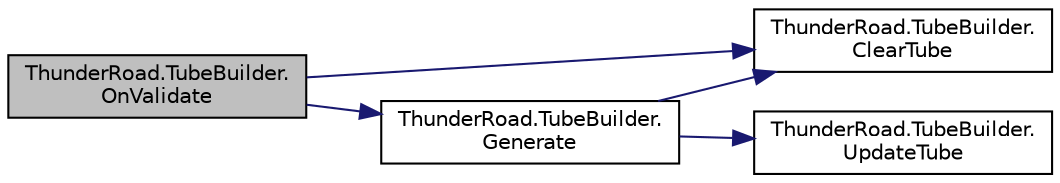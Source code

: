 digraph "ThunderRoad.TubeBuilder.OnValidate"
{
 // LATEX_PDF_SIZE
  edge [fontname="Helvetica",fontsize="10",labelfontname="Helvetica",labelfontsize="10"];
  node [fontname="Helvetica",fontsize="10",shape=record];
  rankdir="LR";
  Node1 [label="ThunderRoad.TubeBuilder.\lOnValidate",height=0.2,width=0.4,color="black", fillcolor="grey75", style="filled", fontcolor="black",tooltip="Called when [validate]."];
  Node1 -> Node2 [color="midnightblue",fontsize="10",style="solid",fontname="Helvetica"];
  Node2 [label="ThunderRoad.TubeBuilder.\lClearTube",height=0.2,width=0.4,color="black", fillcolor="white", style="filled",URL="$class_thunder_road_1_1_tube_builder.html#acd90f633806ad85f2c617df82f6bad06",tooltip="Clears the tube."];
  Node1 -> Node3 [color="midnightblue",fontsize="10",style="solid",fontname="Helvetica"];
  Node3 [label="ThunderRoad.TubeBuilder.\lGenerate",height=0.2,width=0.4,color="black", fillcolor="white", style="filled",URL="$class_thunder_road_1_1_tube_builder.html#aa82ed13a1f4e6343a753f5325e74363c",tooltip="Generates this instance."];
  Node3 -> Node2 [color="midnightblue",fontsize="10",style="solid",fontname="Helvetica"];
  Node3 -> Node4 [color="midnightblue",fontsize="10",style="solid",fontname="Helvetica"];
  Node4 [label="ThunderRoad.TubeBuilder.\lUpdateTube",height=0.2,width=0.4,color="black", fillcolor="white", style="filled",URL="$class_thunder_road_1_1_tube_builder.html#afbb5c34f7cbded8d7745f23f8336eb63",tooltip="Updates the tube."];
}

